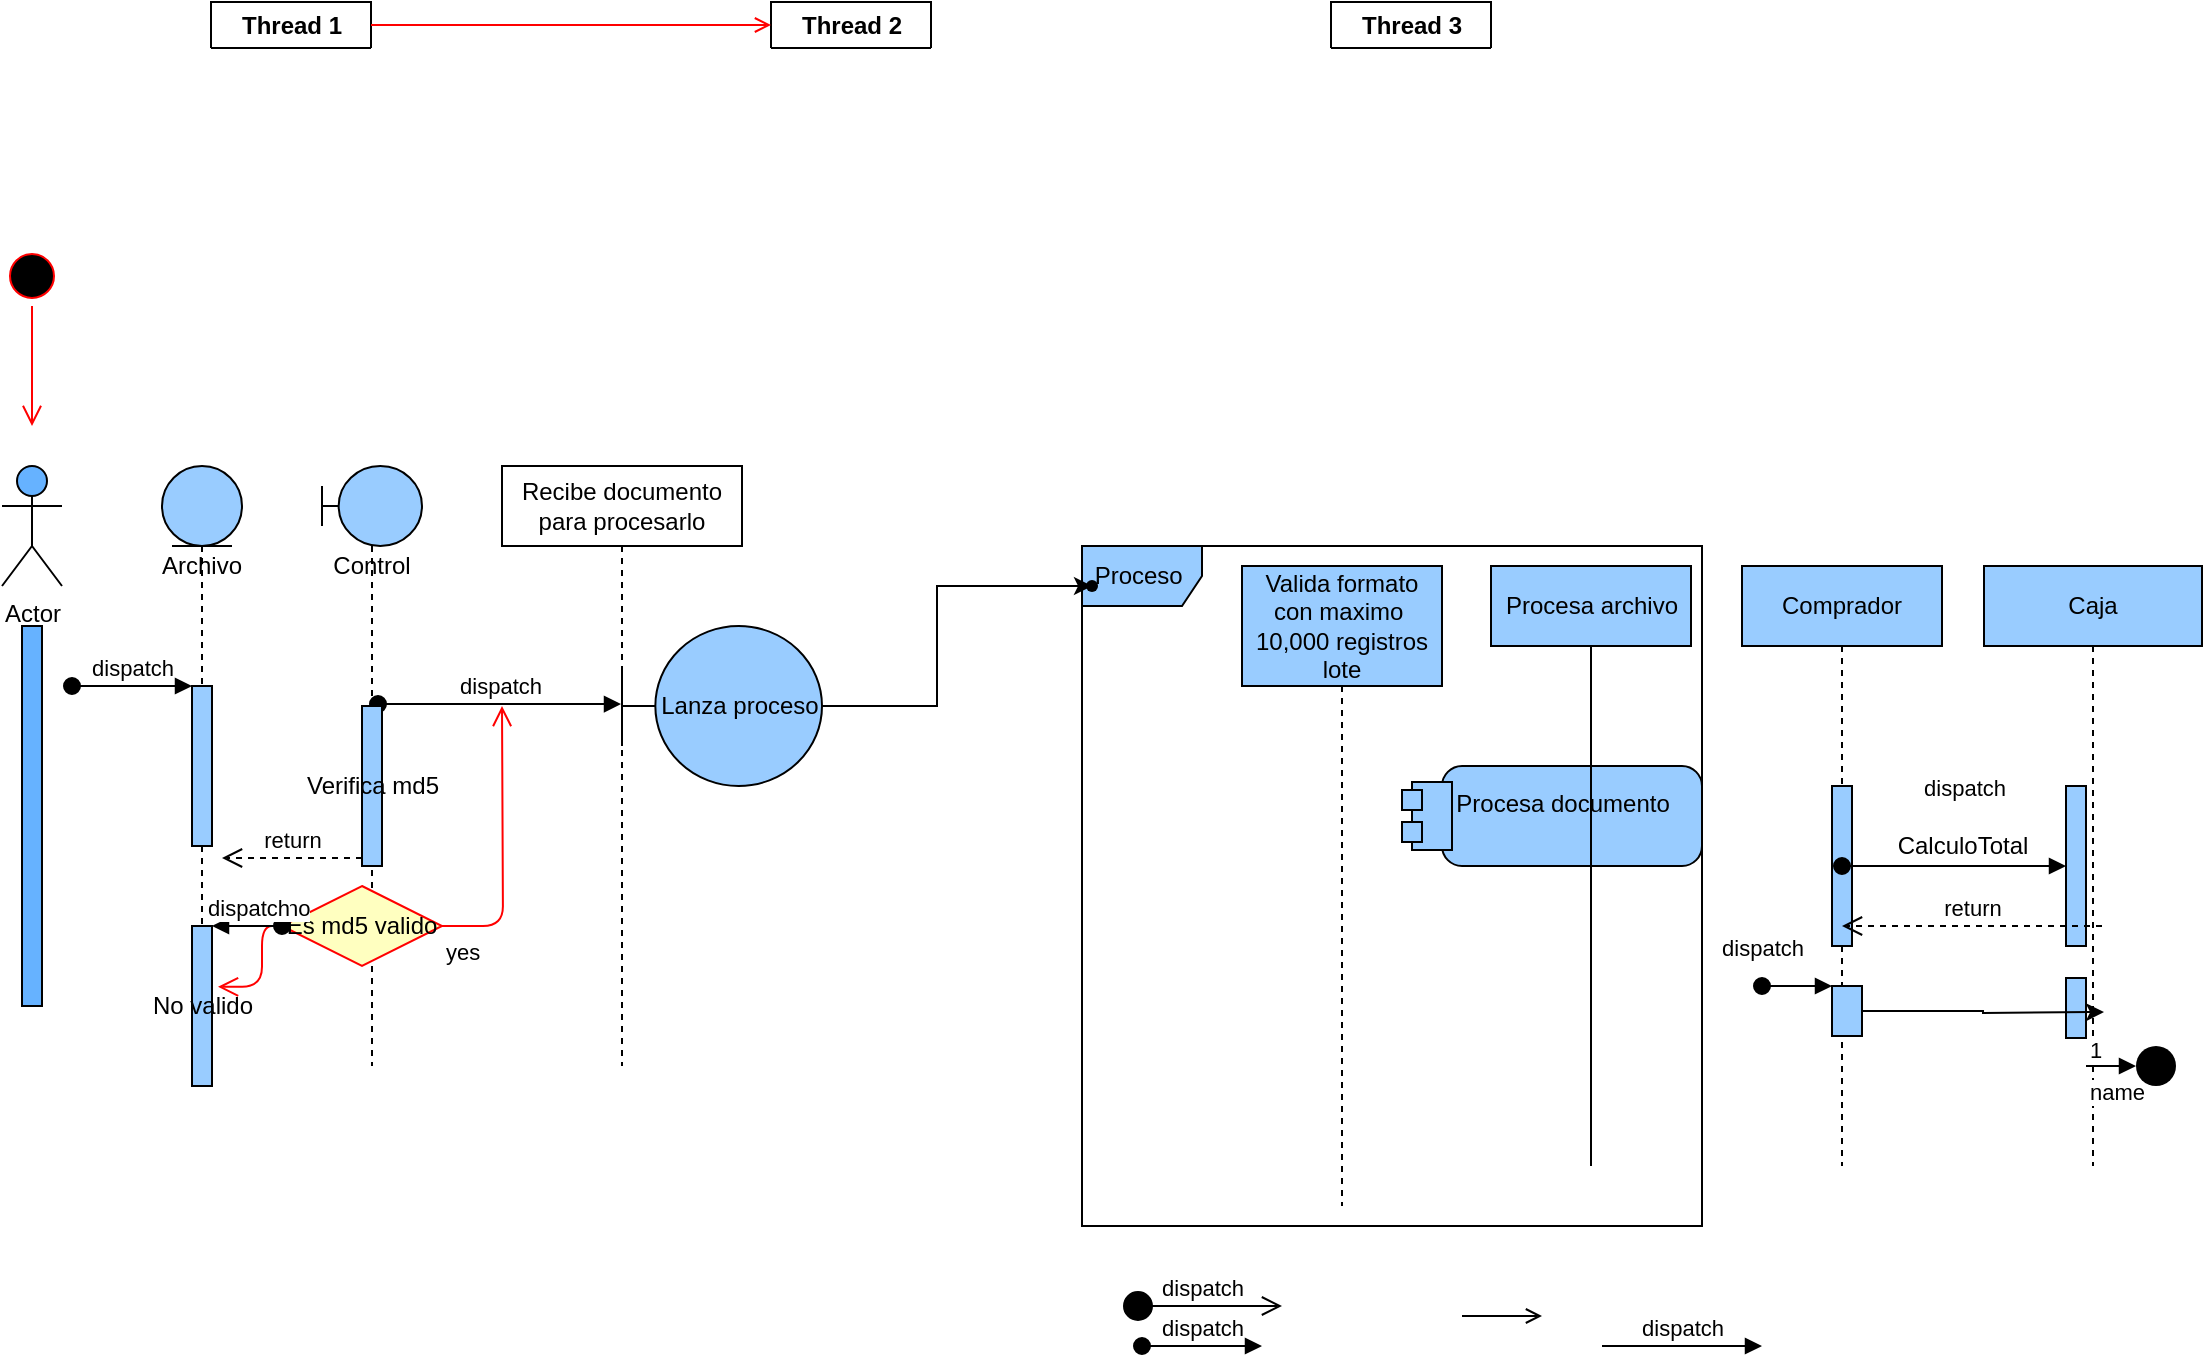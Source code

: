 <mxfile version="14.6.6" type="github">
  <diagram name="Page-1" id="e7e014a7-5840-1c2e-5031-d8a46d1fe8dd">
    <mxGraphModel dx="868" dy="466" grid="1" gridSize="10" guides="1" tooltips="1" connect="1" arrows="1" fold="1" page="1" pageScale="1" pageWidth="1169" pageHeight="826" background="#ffffff" math="0" shadow="0">
      <root>
        <mxCell id="0" />
        <mxCell id="1" parent="0" />
        <mxCell id="2" value="Thread 1" style="swimlane;whiteSpace=wrap" parent="1" vertex="1" collapsed="1">
          <mxGeometry x="164.5" y="128" width="80" height="23" as="geometry">
            <mxRectangle x="164.5" y="128" width="280" height="570" as="alternateBounds" />
          </mxGeometry>
        </mxCell>
        <mxCell id="5" value="" style="ellipse;shape=startState;fillColor=#000000;strokeColor=#ff0000;" parent="2" vertex="1">
          <mxGeometry x="100" y="40" width="30" height="30" as="geometry" />
        </mxCell>
        <mxCell id="6" value="" style="edgeStyle=elbowEdgeStyle;elbow=horizontal;verticalAlign=bottom;endArrow=open;endSize=8;strokeColor=#FF0000;endFill=1;rounded=0" parent="2" source="5" target="7" edge="1">
          <mxGeometry x="100" y="40" as="geometry">
            <mxPoint x="115" y="110" as="targetPoint" />
          </mxGeometry>
        </mxCell>
        <mxCell id="7" value="idle" style="" parent="2" vertex="1">
          <mxGeometry x="60" y="110" width="110" height="50" as="geometry" />
        </mxCell>
        <mxCell id="8" value="user action" style="" parent="2" vertex="1">
          <mxGeometry x="60" y="220" width="110" height="50" as="geometry" />
        </mxCell>
        <mxCell id="9" value="" style="endArrow=open;strokeColor=#FF0000;endFill=1;rounded=0" parent="2" source="7" target="8" edge="1">
          <mxGeometry relative="1" as="geometry" />
        </mxCell>
        <mxCell id="10" value="post command" style="" parent="2" vertex="1">
          <mxGeometry x="60" y="325" width="110" height="50" as="geometry" />
        </mxCell>
        <mxCell id="11" value="" style="endArrow=open;strokeColor=#FF0000;endFill=1;rounded=0" parent="2" source="8" target="10" edge="1">
          <mxGeometry relative="1" as="geometry" />
        </mxCell>
        <mxCell id="12" value="" style="edgeStyle=elbowEdgeStyle;elbow=horizontal;strokeColor=#FF0000;endArrow=open;endFill=1;rounded=0" parent="2" source="10" target="7" edge="1">
          <mxGeometry width="100" height="100" relative="1" as="geometry">
            <mxPoint x="160" y="290" as="sourcePoint" />
            <mxPoint x="260" y="190" as="targetPoint" />
            <Array as="points">
              <mxPoint x="30" y="250" />
            </Array>
          </mxGeometry>
        </mxCell>
        <mxCell id="3" value="Thread 2" style="swimlane;whiteSpace=wrap" parent="1" vertex="1" collapsed="1">
          <mxGeometry x="444.5" y="128" width="80" height="23" as="geometry">
            <mxRectangle x="444.5" y="128" width="280" height="570" as="alternateBounds" />
          </mxGeometry>
        </mxCell>
        <mxCell id="13" value="" style="ellipse;shape=startState;fillColor=#000000;strokeColor=#ff0000;" parent="3" vertex="1">
          <mxGeometry x="60" y="40" width="30" height="30" as="geometry" />
        </mxCell>
        <mxCell id="14" value="" style="edgeStyle=elbowEdgeStyle;elbow=horizontal;verticalAlign=bottom;endArrow=open;endSize=8;strokeColor=#FF0000;endFill=1;rounded=0" parent="3" source="13" target="15" edge="1">
          <mxGeometry x="40" y="20" as="geometry">
            <mxPoint x="55" y="90" as="targetPoint" />
          </mxGeometry>
        </mxCell>
        <mxCell id="15" value="idle" style="" parent="3" vertex="1">
          <mxGeometry x="20" y="110" width="110" height="50" as="geometry" />
        </mxCell>
        <mxCell id="16" value="check for &#xa;new commands" style="" parent="3" vertex="1">
          <mxGeometry x="20" y="220" width="110" height="50" as="geometry" />
        </mxCell>
        <mxCell id="17" value="" style="endArrow=open;strokeColor=#FF0000;endFill=1;rounded=0" parent="3" source="15" target="16" edge="1">
          <mxGeometry relative="1" as="geometry" />
        </mxCell>
        <mxCell id="18" value="command queue" style="" parent="3" vertex="1">
          <mxGeometry x="20" y="325" width="110" height="50" as="geometry" />
        </mxCell>
        <mxCell id="19" value="" style="endArrow=open;strokeColor=#FF0000;endFill=1;rounded=0" parent="3" source="16" target="18" edge="1">
          <mxGeometry relative="1" as="geometry" />
        </mxCell>
        <mxCell id="21" value="queue empty" style="rhombus;fillColor=#ffffc0;strokeColor=#ff0000;" parent="3" vertex="1">
          <mxGeometry x="150" y="225" width="80" height="40" as="geometry" />
        </mxCell>
        <mxCell id="22" value="yes" style="edgeStyle=elbowEdgeStyle;elbow=horizontal;align=left;verticalAlign=bottom;endArrow=open;endSize=8;strokeColor=#FF0000;exitX=0.5;exitY=0;endFill=1;rounded=0;entryX=0.75;entryY=0.5;entryPerimeter=0" parent="3" source="21" target="25" edge="1">
          <mxGeometry x="-1" relative="1" as="geometry">
            <mxPoint x="160" y="150" as="targetPoint" />
            <Array as="points">
              <mxPoint x="190" y="180" />
            </Array>
          </mxGeometry>
        </mxCell>
        <mxCell id="23" value="no" style="edgeStyle=elbowEdgeStyle;elbow=horizontal;align=left;verticalAlign=top;endArrow=open;endSize=8;strokeColor=#FF0000;endFill=1;rounded=0" parent="3" source="21" target="30" edge="1">
          <mxGeometry x="-1" relative="1" as="geometry">
            <mxPoint x="190" y="305" as="targetPoint" />
          </mxGeometry>
        </mxCell>
        <mxCell id="24" value="" style="endArrow=open;strokeColor=#FF0000;endFill=1;rounded=0" parent="3" source="16" target="21" edge="1">
          <mxGeometry relative="1" as="geometry" />
        </mxCell>
        <mxCell id="25" value="" style="shape=line;strokeWidth=6;strokeColor=#ff0000;rotation=90" parent="3" vertex="1">
          <mxGeometry x="130" y="127.5" width="50" height="15" as="geometry" />
        </mxCell>
        <mxCell id="26" value="" style="edgeStyle=elbowEdgeStyle;elbow=horizontal;verticalAlign=bottom;endArrow=open;endSize=8;strokeColor=#FF0000;endFill=1;rounded=0" parent="3" source="25" target="15" edge="1">
          <mxGeometry x="130" y="90" as="geometry">
            <mxPoint x="230" y="140" as="targetPoint" />
          </mxGeometry>
        </mxCell>
        <mxCell id="30" value="dispatch&#xa;command&#xa;worker thread" style="" parent="3" vertex="1">
          <mxGeometry x="140" y="325" width="110" height="50" as="geometry" />
        </mxCell>
        <mxCell id="31" value="critical&#xa;section" style="shape=note;whiteSpace=wrap;size=17" parent="3" vertex="1">
          <mxGeometry x="105" y="490" width="100" height="50" as="geometry" />
        </mxCell>
        <mxCell id="32" value="" style="endArrow=none;strokeColor=#FF0000;endFill=0;rounded=0;dashed=1" parent="3" source="18" target="31" edge="1">
          <mxGeometry relative="1" as="geometry" />
        </mxCell>
        <mxCell id="34" value="" style="whiteSpace=wrap;strokeColor=#FF0000;fillColor=#FF0000" parent="3" vertex="1">
          <mxGeometry x="245" y="395" width="5" height="45" as="geometry" />
        </mxCell>
        <mxCell id="41" value="" style="edgeStyle=elbowEdgeStyle;elbow=horizontal;entryX=0;entryY=0.5;strokeColor=#FF0000;endArrow=open;endFill=1;rounded=0" parent="3" source="30" target="34" edge="1">
          <mxGeometry width="100" height="100" relative="1" as="geometry">
            <mxPoint x="60" y="480" as="sourcePoint" />
            <mxPoint x="160" y="380" as="targetPoint" />
            <Array as="points">
              <mxPoint x="195" y="400" />
            </Array>
          </mxGeometry>
        </mxCell>
        <mxCell id="4" value="Thread 3" style="swimlane;whiteSpace=wrap" parent="1" vertex="1" collapsed="1">
          <mxGeometry x="724.5" y="128" width="80" height="23" as="geometry">
            <mxRectangle x="724.5" y="128" width="280" height="570" as="alternateBounds" />
          </mxGeometry>
        </mxCell>
        <mxCell id="33" value="process&#xa;command" style="" parent="4" vertex="1">
          <mxGeometry x="90" y="405" width="110" height="50" as="geometry" />
        </mxCell>
        <mxCell id="35" value="" style="edgeStyle=elbowEdgeStyle;elbow=horizontal;strokeColor=#FF0000;endArrow=open;endFill=1;rounded=0;entryX=0.25;entryY=0.5;entryPerimeter=0" parent="4" target="25" edge="1">
          <mxGeometry width="100" height="100" relative="1" as="geometry">
            <mxPoint x="-30" y="410" as="sourcePoint" />
            <mxPoint x="-120" y="120" as="targetPoint" />
            <Array as="points">
              <mxPoint x="-10" y="135" />
            </Array>
          </mxGeometry>
        </mxCell>
        <mxCell id="37" value="" style="edgeStyle=none;strokeColor=#FF0000;endArrow=open;endFill=1;rounded=0" parent="4" target="33" edge="1">
          <mxGeometry width="100" height="100" relative="1" as="geometry">
            <mxPoint x="-30" y="429.5" as="sourcePoint" />
            <mxPoint x="90" y="429.5" as="targetPoint" />
          </mxGeometry>
        </mxCell>
        <mxCell id="38" value="" style="ellipse;shape=endState;fillColor=#000000;strokeColor=#ff0000" parent="4" vertex="1">
          <mxGeometry x="130" y="500" width="30" height="30" as="geometry" />
        </mxCell>
        <mxCell id="39" value="" style="endArrow=open;strokeColor=#FF0000;endFill=1;rounded=0" parent="4" source="33" target="38" edge="1">
          <mxGeometry relative="1" as="geometry" />
        </mxCell>
        <mxCell id="20" value="" style="endArrow=open;strokeColor=#FF0000;endFill=1;rounded=0" parent="1" source="10" target="18" edge="1">
          <mxGeometry relative="1" as="geometry" />
        </mxCell>
        <mxCell id="uuEkGhlUrXqSb5DaChc9-43" value="Recibe documento para procesarlo" style="shape=umlLifeline;perimeter=lifelinePerimeter;whiteSpace=wrap;html=1;container=1;collapsible=0;recursiveResize=0;outlineConnect=0;" vertex="1" parent="1">
          <mxGeometry x="310" y="360" width="120" height="300" as="geometry" />
        </mxCell>
        <mxCell id="uuEkGhlUrXqSb5DaChc9-79" value="Lanza proceso&lt;br&gt;" style="shape=umlBoundary;whiteSpace=wrap;html=1;shadow=0;sketch=0;fillColor=#99CCFF;" vertex="1" parent="uuEkGhlUrXqSb5DaChc9-43">
          <mxGeometry x="60" y="80" width="100" height="80" as="geometry" />
        </mxCell>
        <mxCell id="uuEkGhlUrXqSb5DaChc9-45" value="Control" style="shape=umlLifeline;participant=umlBoundary;perimeter=lifelinePerimeter;whiteSpace=wrap;html=1;container=1;collapsible=0;recursiveResize=0;verticalAlign=top;spacingTop=36;outlineConnect=0;fillColor=#99CCFF;" vertex="1" parent="1">
          <mxGeometry x="220" y="360" width="50" height="300" as="geometry" />
        </mxCell>
        <mxCell id="uuEkGhlUrXqSb5DaChc9-47" value="dispatch" style="html=1;verticalAlign=bottom;startArrow=oval;startFill=1;endArrow=block;startSize=8;exitX=0.8;exitY=-0.012;exitDx=0;exitDy=0;exitPerimeter=0;" edge="1" parent="1" source="uuEkGhlUrXqSb5DaChc9-62" target="uuEkGhlUrXqSb5DaChc9-43">
          <mxGeometry width="60" relative="1" as="geometry">
            <mxPoint x="225" y="480" as="sourcePoint" />
            <mxPoint x="280" y="480" as="targetPoint" />
          </mxGeometry>
        </mxCell>
        <mxCell id="uuEkGhlUrXqSb5DaChc9-49" value="Actor" style="shape=umlActor;verticalLabelPosition=bottom;verticalAlign=top;html=1;fillColor=#66B2FF;" vertex="1" parent="1">
          <mxGeometry x="60" y="360" width="30" height="60" as="geometry" />
        </mxCell>
        <mxCell id="uuEkGhlUrXqSb5DaChc9-50" value="" style="html=1;points=[];perimeter=orthogonalPerimeter;fillColor=#66B2FF;" vertex="1" parent="1">
          <mxGeometry x="70" y="440" width="10" height="190" as="geometry" />
        </mxCell>
        <mxCell id="uuEkGhlUrXqSb5DaChc9-51" value="Archivo" style="shape=umlLifeline;participant=umlEntity;perimeter=lifelinePerimeter;whiteSpace=wrap;html=1;container=1;collapsible=0;recursiveResize=0;verticalAlign=top;spacingTop=36;outlineConnect=0;fillColor=#99CCFF;" vertex="1" parent="1">
          <mxGeometry x="140" y="360" width="40" height="310" as="geometry" />
        </mxCell>
        <mxCell id="uuEkGhlUrXqSb5DaChc9-60" value="" style="html=1;points=[];perimeter=orthogonalPerimeter;shadow=0;sketch=0;fillColor=#99CCFF;" vertex="1" parent="uuEkGhlUrXqSb5DaChc9-51">
          <mxGeometry x="15" y="110" width="10" height="80" as="geometry" />
        </mxCell>
        <mxCell id="uuEkGhlUrXqSb5DaChc9-61" value="dispatch" style="html=1;verticalAlign=bottom;startArrow=oval;endArrow=block;startSize=8;" edge="1" target="uuEkGhlUrXqSb5DaChc9-60" parent="uuEkGhlUrXqSb5DaChc9-51">
          <mxGeometry relative="1" as="geometry">
            <mxPoint x="-45" y="110" as="sourcePoint" />
          </mxGeometry>
        </mxCell>
        <mxCell id="uuEkGhlUrXqSb5DaChc9-70" value="No valido" style="html=1;points=[];perimeter=orthogonalPerimeter;shadow=0;sketch=0;fillColor=#99CCFF;" vertex="1" parent="uuEkGhlUrXqSb5DaChc9-51">
          <mxGeometry x="15" y="230" width="10" height="80" as="geometry" />
        </mxCell>
        <mxCell id="uuEkGhlUrXqSb5DaChc9-56" value="" style="ellipse;html=1;shape=startState;fillColor=#000000;strokeColor=#ff0000;sketch=0;shadow=0;" vertex="1" parent="1">
          <mxGeometry x="60" y="250" width="30" height="30" as="geometry" />
        </mxCell>
        <mxCell id="uuEkGhlUrXqSb5DaChc9-57" value="" style="edgeStyle=orthogonalEdgeStyle;html=1;verticalAlign=bottom;endArrow=open;endSize=8;strokeColor=#ff0000;labelBorderColor=#000000;" edge="1" source="uuEkGhlUrXqSb5DaChc9-56" parent="1">
          <mxGeometry relative="1" as="geometry">
            <mxPoint x="75" y="340" as="targetPoint" />
            <Array as="points">
              <mxPoint x="75" y="300" />
              <mxPoint x="75" y="300" />
            </Array>
          </mxGeometry>
        </mxCell>
        <mxCell id="uuEkGhlUrXqSb5DaChc9-58" value="Proceso&amp;nbsp;" style="shape=umlFrame;whiteSpace=wrap;html=1;shadow=0;sketch=0;fillColor=#99CCFF;" vertex="1" parent="1">
          <mxGeometry x="600" y="400" width="310" height="340" as="geometry" />
        </mxCell>
        <mxCell id="uuEkGhlUrXqSb5DaChc9-62" value="Verifica md5" style="html=1;points=[];perimeter=orthogonalPerimeter;shadow=0;sketch=0;fillColor=#99CCFF;" vertex="1" parent="1">
          <mxGeometry x="240" y="480" width="10" height="80" as="geometry" />
        </mxCell>
        <mxCell id="uuEkGhlUrXqSb5DaChc9-64" value="return" style="html=1;verticalAlign=bottom;endArrow=open;dashed=1;endSize=8;exitX=0;exitY=0.95;" edge="1" source="uuEkGhlUrXqSb5DaChc9-62" parent="1">
          <mxGeometry relative="1" as="geometry">
            <mxPoint x="170" y="556" as="targetPoint" />
          </mxGeometry>
        </mxCell>
        <mxCell id="uuEkGhlUrXqSb5DaChc9-65" value="Es md5 valido" style="rhombus;whiteSpace=wrap;html=1;fillColor=#ffffc0;strokeColor=#ff0000;shadow=0;sketch=0;" vertex="1" parent="1">
          <mxGeometry x="200" y="570" width="80" height="40" as="geometry" />
        </mxCell>
        <mxCell id="uuEkGhlUrXqSb5DaChc9-66" value="no" style="edgeStyle=orthogonalEdgeStyle;html=1;align=left;verticalAlign=bottom;endArrow=open;endSize=8;strokeColor=#ff0000;entryX=0.7;entryY=0.84;entryDx=0;entryDy=0;entryPerimeter=0;" edge="1" source="uuEkGhlUrXqSb5DaChc9-65" parent="1" target="uuEkGhlUrXqSb5DaChc9-51">
          <mxGeometry x="-1" relative="1" as="geometry">
            <mxPoint x="380" y="590" as="targetPoint" />
          </mxGeometry>
        </mxCell>
        <mxCell id="uuEkGhlUrXqSb5DaChc9-67" value="yes" style="edgeStyle=orthogonalEdgeStyle;html=1;align=left;verticalAlign=top;endArrow=open;endSize=8;strokeColor=#ff0000;" edge="1" source="uuEkGhlUrXqSb5DaChc9-65" parent="1">
          <mxGeometry x="-1" relative="1" as="geometry">
            <mxPoint x="310" y="480" as="targetPoint" />
          </mxGeometry>
        </mxCell>
        <mxCell id="uuEkGhlUrXqSb5DaChc9-71" value="dispatch" style="html=1;verticalAlign=bottom;startArrow=oval;endArrow=block;startSize=8;exitX=0;exitY=0.5;exitDx=0;exitDy=0;" edge="1" target="uuEkGhlUrXqSb5DaChc9-70" parent="1" source="uuEkGhlUrXqSb5DaChc9-65">
          <mxGeometry relative="1" as="geometry">
            <mxPoint x="95" y="590" as="sourcePoint" />
            <Array as="points">
              <mxPoint x="190" y="590" />
            </Array>
          </mxGeometry>
        </mxCell>
        <mxCell id="uuEkGhlUrXqSb5DaChc9-73" value="Procesa documento&lt;br&gt;" style="shape=mxgraph.uml25.actionParams;html=1;align=center;verticalAlign=top;absoluteArcSize=1;arcSize=10;dashed=0;spacingLeft=10;spacingTop=5;shadow=0;sketch=0;fillColor=#99CCFF;" vertex="1" parent="1">
          <mxGeometry x="760" y="510" width="150" height="50" as="geometry" />
        </mxCell>
        <mxCell id="uuEkGhlUrXqSb5DaChc9-74" value="Valida formato&lt;br&gt;con maximo&amp;nbsp;&lt;br&gt;10,000 registros lote" style="shape=umlLifeline;perimeter=lifelinePerimeter;whiteSpace=wrap;html=1;container=1;collapsible=0;recursiveResize=0;outlineConnect=0;shadow=0;sketch=0;fillColor=#99CCFF;size=60;" vertex="1" parent="1">
          <mxGeometry x="680" y="410" width="100" height="320" as="geometry" />
        </mxCell>
        <mxCell id="uuEkGhlUrXqSb5DaChc9-75" value="Procesa archivo" style="shape=umlLifeline;perimeter=lifelinePerimeter;whiteSpace=wrap;html=1;container=1;collapsible=0;recursiveResize=0;outlineConnect=0;lifelineDashed=0;shadow=0;sketch=0;fillColor=#99CCFF;" vertex="1" parent="1">
          <mxGeometry x="804.5" y="410" width="100" height="300" as="geometry" />
        </mxCell>
        <mxCell id="uuEkGhlUrXqSb5DaChc9-80" value="" style="shape=waypoint;sketch=0;size=6;pointerEvents=1;points=[];fillColor=#99CCFF;resizable=0;rotatable=0;perimeter=centerPerimeter;snapToPoint=1;shadow=0;" vertex="1" parent="1">
          <mxGeometry x="585" y="400" width="40" height="40" as="geometry" />
        </mxCell>
        <mxCell id="uuEkGhlUrXqSb5DaChc9-81" value="" style="edgeStyle=orthogonalEdgeStyle;rounded=0;orthogonalLoop=1;jettySize=auto;html=1;" edge="1" parent="1" source="uuEkGhlUrXqSb5DaChc9-79" target="uuEkGhlUrXqSb5DaChc9-80">
          <mxGeometry relative="1" as="geometry" />
        </mxCell>
        <mxCell id="uuEkGhlUrXqSb5DaChc9-83" value="Comprador" style="shape=umlLifeline;perimeter=lifelinePerimeter;whiteSpace=wrap;html=1;container=1;collapsible=0;recursiveResize=0;outlineConnect=0;shadow=0;sketch=0;fillColor=#99CCFF;" vertex="1" parent="1">
          <mxGeometry x="930" y="410" width="100" height="300" as="geometry" />
        </mxCell>
        <mxCell id="uuEkGhlUrXqSb5DaChc9-97" value="" style="html=1;points=[];perimeter=orthogonalPerimeter;shadow=0;sketch=0;fillColor=#99CCFF;" vertex="1" parent="uuEkGhlUrXqSb5DaChc9-83">
          <mxGeometry x="45" y="110" width="10" height="80" as="geometry" />
        </mxCell>
        <mxCell id="uuEkGhlUrXqSb5DaChc9-106" value="" style="html=1;points=[];perimeter=orthogonalPerimeter;shadow=0;sketch=0;fillColor=#99CCFF;" vertex="1" parent="uuEkGhlUrXqSb5DaChc9-83">
          <mxGeometry x="45" y="210" width="15" height="25" as="geometry" />
        </mxCell>
        <mxCell id="uuEkGhlUrXqSb5DaChc9-84" value="Caja" style="shape=umlLifeline;perimeter=lifelinePerimeter;whiteSpace=wrap;html=1;container=1;collapsible=0;recursiveResize=0;outlineConnect=0;shadow=0;sketch=0;fillColor=#99CCFF;" vertex="1" parent="1">
          <mxGeometry x="1051" y="410" width="109" height="300" as="geometry" />
        </mxCell>
        <mxCell id="uuEkGhlUrXqSb5DaChc9-98" value="" style="html=1;points=[];perimeter=orthogonalPerimeter;shadow=0;sketch=0;fillColor=#99CCFF;" vertex="1" parent="uuEkGhlUrXqSb5DaChc9-84">
          <mxGeometry x="41" y="110" width="10" height="80" as="geometry" />
        </mxCell>
        <mxCell id="uuEkGhlUrXqSb5DaChc9-109" value="" style="html=1;points=[];perimeter=orthogonalPerimeter;shadow=0;sketch=0;fillColor=#99CCFF;" vertex="1" parent="uuEkGhlUrXqSb5DaChc9-84">
          <mxGeometry x="41" y="206" width="10" height="30" as="geometry" />
        </mxCell>
        <mxCell id="uuEkGhlUrXqSb5DaChc9-113" value="name" style="endArrow=block;endFill=1;html=1;edgeStyle=orthogonalEdgeStyle;align=left;verticalAlign=top;" edge="1" parent="uuEkGhlUrXqSb5DaChc9-84">
          <mxGeometry x="-1" relative="1" as="geometry">
            <mxPoint x="51" y="250" as="sourcePoint" />
            <mxPoint x="76" y="250" as="targetPoint" />
          </mxGeometry>
        </mxCell>
        <mxCell id="uuEkGhlUrXqSb5DaChc9-114" value="1" style="edgeLabel;resizable=0;html=1;align=left;verticalAlign=bottom;" connectable="0" vertex="1" parent="uuEkGhlUrXqSb5DaChc9-113">
          <mxGeometry x="-1" relative="1" as="geometry" />
        </mxCell>
        <mxCell id="uuEkGhlUrXqSb5DaChc9-120" value="" style="ellipse;fillColor=#000000;strokeColor=none;shadow=0;sketch=0;" vertex="1" parent="uuEkGhlUrXqSb5DaChc9-84">
          <mxGeometry x="76" y="240" width="20" height="20" as="geometry" />
        </mxCell>
        <mxCell id="uuEkGhlUrXqSb5DaChc9-99" value="dispatch" style="html=1;verticalAlign=bottom;startArrow=oval;endArrow=block;startSize=8;" edge="1" target="uuEkGhlUrXqSb5DaChc9-98" parent="1" source="uuEkGhlUrXqSb5DaChc9-83">
          <mxGeometry x="0.081" y="30" relative="1" as="geometry">
            <mxPoint x="1050" y="520" as="sourcePoint" />
            <mxPoint as="offset" />
          </mxGeometry>
        </mxCell>
        <mxCell id="uuEkGhlUrXqSb5DaChc9-100" value="CalculoTotal" style="text;html=1;align=center;verticalAlign=middle;resizable=0;points=[];autosize=1;strokeColor=none;" vertex="1" parent="1">
          <mxGeometry x="1000" y="540" width="80" height="20" as="geometry" />
        </mxCell>
        <mxCell id="uuEkGhlUrXqSb5DaChc9-101" value="return" style="html=1;verticalAlign=bottom;endArrow=open;dashed=1;endSize=8;" edge="1" parent="1" target="uuEkGhlUrXqSb5DaChc9-83">
          <mxGeometry relative="1" as="geometry">
            <mxPoint x="1110" y="590" as="sourcePoint" />
            <mxPoint x="1030" y="590" as="targetPoint" />
          </mxGeometry>
        </mxCell>
        <object label="dispatch" placeholders="1" id="uuEkGhlUrXqSb5DaChc9-103">
          <mxCell style="html=1;verticalAlign=bottom;startArrow=oval;startFill=1;endArrow=block;startSize=8;" edge="1" parent="1">
            <mxGeometry x="-1" y="10" width="60" relative="1" as="geometry">
              <mxPoint x="940" y="620" as="sourcePoint" />
              <mxPoint x="975" y="620" as="targetPoint" />
              <Array as="points">
                <mxPoint x="950" y="620" />
              </Array>
              <mxPoint as="offset" />
            </mxGeometry>
          </mxCell>
        </object>
        <mxCell id="uuEkGhlUrXqSb5DaChc9-110" value="" style="edgeStyle=orthogonalEdgeStyle;rounded=0;orthogonalLoop=1;jettySize=auto;html=1;" edge="1" parent="1" source="uuEkGhlUrXqSb5DaChc9-106">
          <mxGeometry relative="1" as="geometry">
            <mxPoint x="1111" y="633" as="targetPoint" />
          </mxGeometry>
        </mxCell>
        <mxCell id="uuEkGhlUrXqSb5DaChc9-123" value="" style="endArrow=open;html=1;rounded=0;align=center;verticalAlign=top;endFill=0;labelBackgroundColor=none;endSize=6;" edge="1" parent="1">
          <mxGeometry relative="1" as="geometry">
            <mxPoint x="830" y="785" as="targetPoint" />
            <mxPoint x="790" y="785" as="sourcePoint" />
          </mxGeometry>
        </mxCell>
        <mxCell id="uuEkGhlUrXqSb5DaChc9-124" value="dispatch" style="html=1;verticalAlign=bottom;startArrow=circle;startFill=1;endArrow=open;startSize=6;endSize=8;" edge="1" parent="1">
          <mxGeometry width="80" relative="1" as="geometry">
            <mxPoint x="620" y="780" as="sourcePoint" />
            <mxPoint x="700" y="780" as="targetPoint" />
          </mxGeometry>
        </mxCell>
        <mxCell id="uuEkGhlUrXqSb5DaChc9-125" value="dispatch" style="html=1;verticalAlign=bottom;startArrow=oval;startFill=1;endArrow=block;startSize=8;" edge="1" parent="1">
          <mxGeometry width="60" relative="1" as="geometry">
            <mxPoint x="630" y="800" as="sourcePoint" />
            <mxPoint x="690" y="800" as="targetPoint" />
          </mxGeometry>
        </mxCell>
        <mxCell id="uuEkGhlUrXqSb5DaChc9-126" value="dispatch" style="html=1;verticalAlign=bottom;endArrow=block;startSize=8;" edge="1" parent="1">
          <mxGeometry width="80" relative="1" as="geometry">
            <mxPoint x="860" y="800" as="sourcePoint" />
            <mxPoint x="940" y="800" as="targetPoint" />
          </mxGeometry>
        </mxCell>
      </root>
    </mxGraphModel>
  </diagram>
</mxfile>
